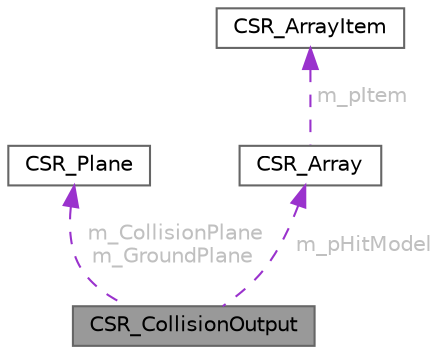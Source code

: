 digraph "CSR_CollisionOutput"
{
 // LATEX_PDF_SIZE
  bgcolor="transparent";
  edge [fontname=Helvetica,fontsize=10,labelfontname=Helvetica,labelfontsize=10];
  node [fontname=Helvetica,fontsize=10,shape=box,height=0.2,width=0.4];
  Node1 [id="Node000001",label="CSR_CollisionOutput",height=0.2,width=0.4,color="gray40", fillcolor="grey60", style="filled", fontcolor="black",tooltip=" "];
  Node2 -> Node1 [id="edge1_Node000001_Node000002",dir="back",color="darkorchid3",style="dashed",tooltip=" ",label=" m_CollisionPlane\nm_GroundPlane",fontcolor="grey" ];
  Node2 [id="Node000002",label="CSR_Plane",height=0.2,width=0.4,color="gray40", fillcolor="white", style="filled",URL="$struct_c_s_r___plane.html",tooltip=" "];
  Node3 -> Node1 [id="edge2_Node000001_Node000003",dir="back",color="darkorchid3",style="dashed",tooltip=" ",label=" m_pHitModel",fontcolor="grey" ];
  Node3 [id="Node000003",label="CSR_Array",height=0.2,width=0.4,color="gray40", fillcolor="white", style="filled",URL="$struct_c_s_r___array.html",tooltip=" "];
  Node4 -> Node3 [id="edge3_Node000003_Node000004",dir="back",color="darkorchid3",style="dashed",tooltip=" ",label=" m_pItem",fontcolor="grey" ];
  Node4 [id="Node000004",label="CSR_ArrayItem",height=0.2,width=0.4,color="gray40", fillcolor="white", style="filled",URL="$struct_c_s_r___array_item.html",tooltip=" "];
}
